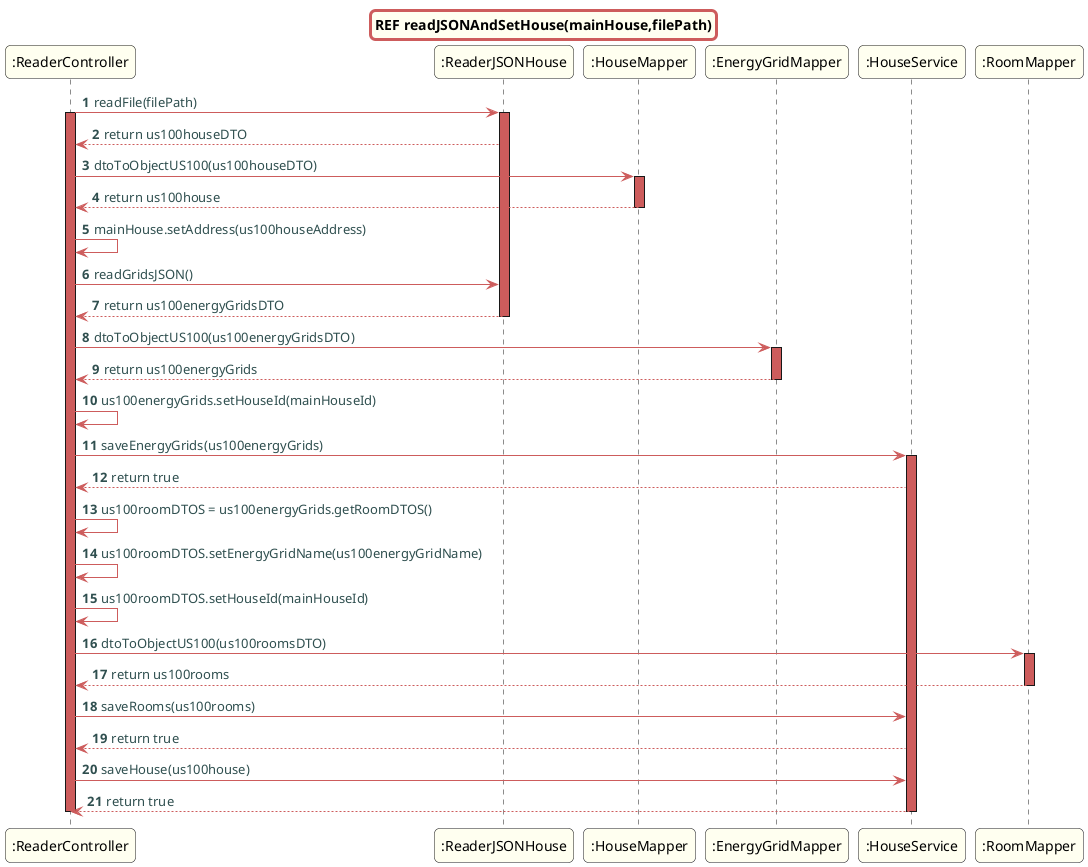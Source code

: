 @startuml
skinparam titleBorderRoundCorner 10
skinparam titleBorderThickness 3
skinparam titleBorderColor indianred
skinparam titleBackgroundColor ivory
skinparam FontName quicksand

skinparam actor {
  BorderColor indianred
  }

skinparam sequence {
  LifeLineBackgroundColor indianred
  ParticipantBackgroundColor ivory
}

skinparam roundcorner 10

skinparam component {
  arrowThickness 1
  ArrowFontName Verdana
  ArrowColor indianred
  ArrowFontColor darkslategrey
}

title REF readJSONAndSetHouse(mainHouse,filePath)
autonumber
":ReaderController"->":ReaderJSONHouse":readFile(filePath)
activate ":ReaderController"
activate ":ReaderJSONHouse"
":ReaderJSONHouse" --> ":ReaderController":return us100houseDTO
":ReaderController" -> ":HouseMapper": dtoToObjectUS100(us100houseDTO)
activate ":HouseMapper"
":HouseMapper" --> ":ReaderController":return us100house
deactivate ":HouseMapper"
":ReaderController" -> ":ReaderController": mainHouse.setAddress(us100houseAddress)
":ReaderController" -> ":ReaderJSONHouse": readGridsJSON()
":ReaderJSONHouse" --> ":ReaderController": return us100energyGridsDTO
deactivate ":ReaderJSONHouse"
":ReaderController" -> ":EnergyGridMapper": dtoToObjectUS100(us100energyGridsDTO)
activate ":EnergyGridMapper"
":EnergyGridMapper" --> ":ReaderController": return us100energyGrids
deactivate ":EnergyGridMapper"
":ReaderController" -> ":ReaderController": us100energyGrids.setHouseId(mainHouseId)
":ReaderController" -> ":HouseService": saveEnergyGrids(us100energyGrids)
activate ":HouseService"
":HouseService" --> ":ReaderController" : return true
":ReaderController" -> ":ReaderController" : us100roomDTOS = us100energyGrids.getRoomDTOS()
":ReaderController" -> ":ReaderController" : us100roomDTOS.setEnergyGridName(us100energyGridName)
":ReaderController" -> ":ReaderController" : us100roomDTOS.setHouseId(mainHouseId)
":ReaderController" -> ":RoomMapper" : dtoToObjectUS100(us100roomsDTO)
activate ":RoomMapper"
":RoomMapper" --> ":ReaderController" : return us100rooms
deactivate ":RoomMapper"
":ReaderController" -> ":HouseService": saveRooms(us100rooms)
":HouseService" --> ":ReaderController" : return true
":ReaderController" -> ":HouseService": saveHouse(us100house)
":HouseService" --> ":ReaderController" : return true
deactivate ":ReaderController"
deactivate ":HouseService"
@enduml